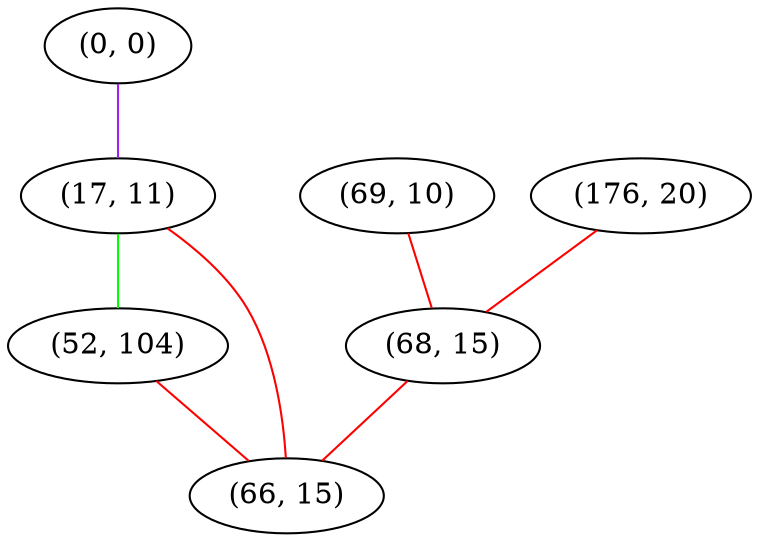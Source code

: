 graph "" {
"(0, 0)";
"(69, 10)";
"(176, 20)";
"(68, 15)";
"(17, 11)";
"(52, 104)";
"(66, 15)";
"(0, 0)" -- "(17, 11)"  [color=purple, key=0, weight=4];
"(69, 10)" -- "(68, 15)"  [color=red, key=0, weight=1];
"(176, 20)" -- "(68, 15)"  [color=red, key=0, weight=1];
"(68, 15)" -- "(66, 15)"  [color=red, key=0, weight=1];
"(17, 11)" -- "(66, 15)"  [color=red, key=0, weight=1];
"(17, 11)" -- "(52, 104)"  [color=green, key=0, weight=2];
"(52, 104)" -- "(66, 15)"  [color=red, key=0, weight=1];
}
